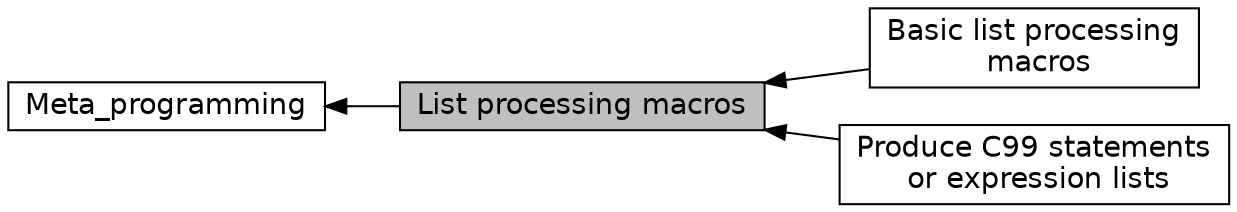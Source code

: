 digraph "List processing macros"
{
  edge [fontname="Helvetica",fontsize="14",labelfontname="Helvetica",labelfontsize="14"];
  node [fontname="Helvetica",fontsize="14",shape=box];
  rankdir=LR;
  Node1 [label="List processing macros",height=0.2,width=0.4,color="black", fillcolor="grey75", style="filled", fontcolor="black",tooltip="We provide here a series of macros that take a list of arguments of arbitrary length and that transfo..."];
  Node3 [label="Basic list processing\l macros",height=0.2,width=0.4,color="black", fillcolor="white", style="filled",URL="$group__basic__list__operations.html",tooltip=" "];
  Node4 [label="Produce C99 statements\l or expression lists",height=0.2,width=0.4,color="black", fillcolor="white", style="filled",URL="$group__statement__lists.html",tooltip=" "];
  Node2 [label="Meta_programming",height=0.2,width=0.4,color="black", fillcolor="white", style="filled",URL="$group__meta__programming.html",tooltip=" "];
  Node2->Node1 [shape=plaintext, dir="back", style="solid"];
  Node1->Node3 [shape=plaintext, dir="back", style="solid"];
  Node1->Node4 [shape=plaintext, dir="back", style="solid"];
}
